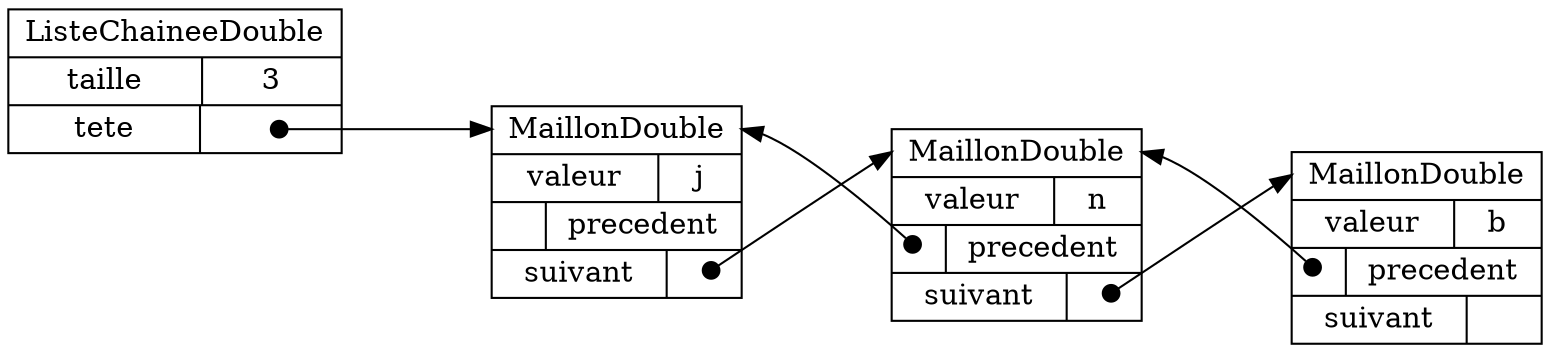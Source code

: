 digraph "ListeChaineeDouble_test03_avant" {
graph ["rankdir"="LR","compound"="true","ranksep"="1.0","nodesep"="1.0"]
"/" ["label"="<_C>ListeChaineeDouble|{taille|3}|{tete|<tete_tete>}","style"="filled","fillcolor"="white","shape"="record"]
"/tete" ["label"="<_C>MaillonDouble|{valeur|j}|{<precedent_precedent>|precedent}|{suivant|<suivant_suivant>}","style"="filled","fillcolor"="white","shape"="record"]
"/tete/precedent" ["label"="<_C>MaillonDouble|{valeur|b}|{<precedent_precedent>|precedent}|{suivant|<suivant_suivant>}","style"="filled","fillcolor"="white","shape"="record"]
"/tete/suivant" ["label"="<_C>MaillonDouble|{valeur|n}|{<precedent_precedent>|precedent}|{suivant|<suivant_suivant>}","style"="filled","fillcolor"="white","shape"="record"]
"/":"tete_tete":c -> "/tete":"_C" ["tailclip"="false","arrowtail"="dot","dir"="both","label"=""]
"/tete":"suivant_suivant":c -> "/tete/suivant":"_C" ["tailclip"="false","arrowtail"="dot","dir"="both","label"=""]

//"/tete/precedent":"suivant_suivant":c -> "/tete":"_C" ["tailclip"="false","arrowtail"="dot","dir"="both","label"=""]

"/tete/suivant":"suivant_suivant":c -> "/tete/precedent":"_C" ["tailclip"="false","arrowtail"="dot","dir"="both","label"=""]


"/tete/precedent":"precedent_precedent":c -> "/tete/suivant":"_C" ["tailclip"="false","arrowtail"="dot","dir"="both","label"=""]

"/tete/suivant":"precedent_precedent":c -> "/tete":"_C" ["tailclip"="false","arrowtail"="dot","dir"="both","label"=""]

/*

"a" [];

"/tete":"precedent_precedent":c -> "a" ["tailclip"="false","arrowtail"="dot","dir"="both","label"=""];
"a" -> "/tete/precedent":"_C" 
*/

}
